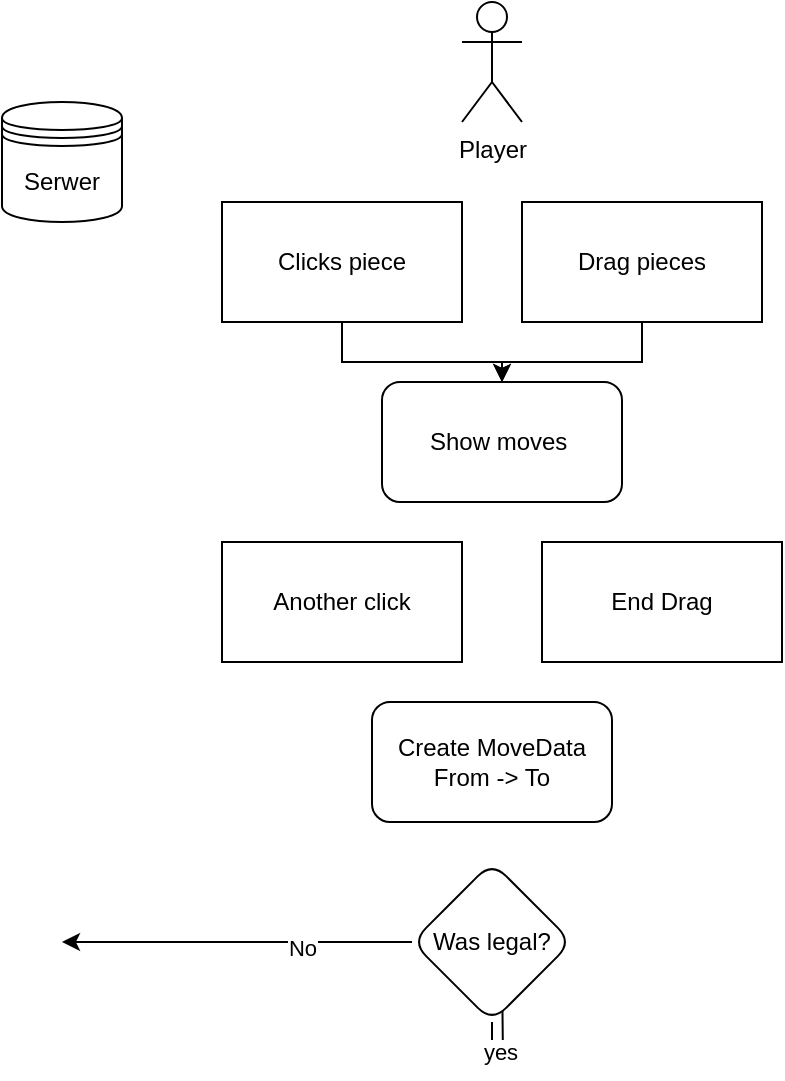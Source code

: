 <mxfile version="21.6.6" type="github">
  <diagram name="Strona-1" id="0UkwQ23_jVnsr-kS8y7S">
    <mxGraphModel dx="1009" dy="503" grid="1" gridSize="10" guides="1" tooltips="1" connect="1" arrows="1" fold="1" page="1" pageScale="1" pageWidth="827" pageHeight="1169" math="0" shadow="0">
      <root>
        <mxCell id="0" />
        <mxCell id="1" parent="0" />
        <mxCell id="QEWHLRGhf9K4LhdgxkMF-1" value="Show moves&amp;nbsp;" style="rounded=1;whiteSpace=wrap;html=1;" vertex="1" parent="1">
          <mxGeometry x="320" y="190" width="120" height="60" as="geometry" />
        </mxCell>
        <mxCell id="QEWHLRGhf9K4LhdgxkMF-2" value="Player" style="shape=umlActor;verticalLabelPosition=bottom;verticalAlign=top;html=1;outlineConnect=0;" vertex="1" parent="1">
          <mxGeometry x="360" width="30" height="60" as="geometry" />
        </mxCell>
        <mxCell id="QEWHLRGhf9K4LhdgxkMF-3" value="Serwer" style="shape=datastore;whiteSpace=wrap;html=1;" vertex="1" parent="1">
          <mxGeometry x="130" y="50" width="60" height="60" as="geometry" />
        </mxCell>
        <mxCell id="QEWHLRGhf9K4LhdgxkMF-9" value="" style="edgeStyle=orthogonalEdgeStyle;rounded=0;orthogonalLoop=1;jettySize=auto;html=1;" edge="1" parent="1" source="QEWHLRGhf9K4LhdgxkMF-6">
          <mxGeometry relative="1" as="geometry">
            <mxPoint x="160" y="470" as="targetPoint" />
          </mxGeometry>
        </mxCell>
        <mxCell id="QEWHLRGhf9K4LhdgxkMF-10" value="No" style="edgeLabel;html=1;align=center;verticalAlign=middle;resizable=0;points=[];" vertex="1" connectable="0" parent="QEWHLRGhf9K4LhdgxkMF-9">
          <mxGeometry x="-0.367" y="3" relative="1" as="geometry">
            <mxPoint as="offset" />
          </mxGeometry>
        </mxCell>
        <mxCell id="QEWHLRGhf9K4LhdgxkMF-11" style="edgeStyle=orthogonalEdgeStyle;rounded=0;orthogonalLoop=1;jettySize=auto;html=1;" edge="1" parent="1" source="QEWHLRGhf9K4LhdgxkMF-6">
          <mxGeometry relative="1" as="geometry">
            <mxPoint x="380" y="480" as="targetPoint" />
          </mxGeometry>
        </mxCell>
        <mxCell id="QEWHLRGhf9K4LhdgxkMF-12" value="yes" style="edgeLabel;html=1;align=center;verticalAlign=middle;resizable=0;points=[];" vertex="1" connectable="0" parent="QEWHLRGhf9K4LhdgxkMF-11">
          <mxGeometry x="-0.184" y="2" relative="1" as="geometry">
            <mxPoint as="offset" />
          </mxGeometry>
        </mxCell>
        <mxCell id="QEWHLRGhf9K4LhdgxkMF-6" value="Was legal?" style="rhombus;whiteSpace=wrap;html=1;rounded=1;" vertex="1" parent="1">
          <mxGeometry x="335" y="430" width="80" height="80" as="geometry" />
        </mxCell>
        <mxCell id="QEWHLRGhf9K4LhdgxkMF-18" style="edgeStyle=orthogonalEdgeStyle;rounded=0;orthogonalLoop=1;jettySize=auto;html=1;" edge="1" parent="1" source="QEWHLRGhf9K4LhdgxkMF-13" target="QEWHLRGhf9K4LhdgxkMF-1">
          <mxGeometry relative="1" as="geometry" />
        </mxCell>
        <mxCell id="QEWHLRGhf9K4LhdgxkMF-13" value="Clicks piece" style="rounded=0;whiteSpace=wrap;html=1;" vertex="1" parent="1">
          <mxGeometry x="240" y="100" width="120" height="60" as="geometry" />
        </mxCell>
        <mxCell id="QEWHLRGhf9K4LhdgxkMF-19" style="edgeStyle=orthogonalEdgeStyle;rounded=0;orthogonalLoop=1;jettySize=auto;html=1;" edge="1" parent="1" source="QEWHLRGhf9K4LhdgxkMF-14" target="QEWHLRGhf9K4LhdgxkMF-1">
          <mxGeometry relative="1" as="geometry" />
        </mxCell>
        <mxCell id="QEWHLRGhf9K4LhdgxkMF-14" value="Drag pieces" style="rounded=0;whiteSpace=wrap;html=1;" vertex="1" parent="1">
          <mxGeometry x="390" y="100" width="120" height="60" as="geometry" />
        </mxCell>
        <mxCell id="QEWHLRGhf9K4LhdgxkMF-15" value="Another click" style="rounded=0;whiteSpace=wrap;html=1;" vertex="1" parent="1">
          <mxGeometry x="240" y="270" width="120" height="60" as="geometry" />
        </mxCell>
        <mxCell id="QEWHLRGhf9K4LhdgxkMF-16" value="End Drag" style="rounded=0;whiteSpace=wrap;html=1;" vertex="1" parent="1">
          <mxGeometry x="400" y="270" width="120" height="60" as="geometry" />
        </mxCell>
        <mxCell id="QEWHLRGhf9K4LhdgxkMF-20" value="Create MoveData&lt;br&gt;From -&amp;gt; To" style="rounded=1;whiteSpace=wrap;html=1;" vertex="1" parent="1">
          <mxGeometry x="315" y="350" width="120" height="60" as="geometry" />
        </mxCell>
      </root>
    </mxGraphModel>
  </diagram>
</mxfile>
